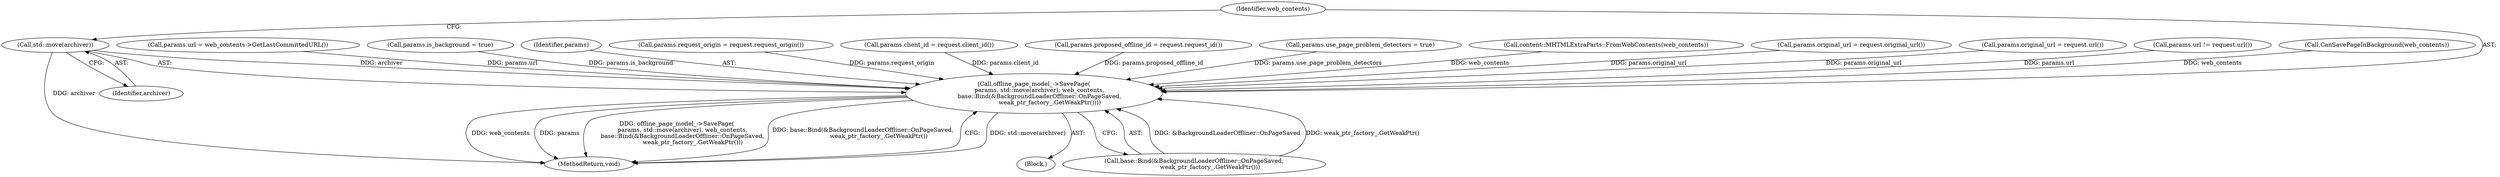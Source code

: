 digraph "0_Chrome_35eb28748d45b87695a69eceffaff73a0be476af_1@API" {
"1000349" [label="(Call,std::move(archiver))"];
"1000347" [label="(Call,offline_page_model_->SavePage(\n      params, std::move(archiver), web_contents,\n      base::Bind(&BackgroundLoaderOffliner::OnPageSaved,\n                 weak_ptr_factory_.GetWeakPtr())))"];
"1000297" [label="(Call,params.url = web_contents->GetLastCommittedURL())"];
"1000312" [label="(Call,params.is_background = true)"];
"1000356" [label="(MethodReturn,void)"];
"1000101" [label="(Block,)"];
"1000347" [label="(Call,offline_page_model_->SavePage(\n      params, std::move(archiver), web_contents,\n      base::Bind(&BackgroundLoaderOffliner::OnPageSaved,\n                 weak_ptr_factory_.GetWeakPtr())))"];
"1000348" [label="(Identifier,params)"];
"1000322" [label="(Call,params.request_origin = request.request_origin())"];
"1000302" [label="(Call,params.client_id = request.client_id())"];
"1000307" [label="(Call,params.proposed_offline_id = request.request_id())"];
"1000317" [label="(Call,params.use_page_problem_detectors = true)"];
"1000281" [label="(Call,content::MHTMLExtraParts::FromWebContents(web_contents))"];
"1000352" [label="(Call,base::Bind(&BackgroundLoaderOffliner::OnPageSaved,\n                 weak_ptr_factory_.GetWeakPtr()))"];
"1000350" [label="(Identifier,archiver)"];
"1000330" [label="(Call,params.original_url = request.original_url())"];
"1000342" [label="(Call,params.original_url = request.url())"];
"1000337" [label="(Call,params.url != request.url())"];
"1000349" [label="(Call,std::move(archiver))"];
"1000156" [label="(Call,CanSavePageInBackground(web_contents))"];
"1000351" [label="(Identifier,web_contents)"];
"1000349" -> "1000347"  [label="AST: "];
"1000349" -> "1000350"  [label="CFG: "];
"1000350" -> "1000349"  [label="AST: "];
"1000351" -> "1000349"  [label="CFG: "];
"1000349" -> "1000356"  [label="DDG: archiver"];
"1000349" -> "1000347"  [label="DDG: archiver"];
"1000347" -> "1000101"  [label="AST: "];
"1000347" -> "1000352"  [label="CFG: "];
"1000348" -> "1000347"  [label="AST: "];
"1000351" -> "1000347"  [label="AST: "];
"1000352" -> "1000347"  [label="AST: "];
"1000356" -> "1000347"  [label="CFG: "];
"1000347" -> "1000356"  [label="DDG: std::move(archiver)"];
"1000347" -> "1000356"  [label="DDG: web_contents"];
"1000347" -> "1000356"  [label="DDG: params"];
"1000347" -> "1000356"  [label="DDG: offline_page_model_->SavePage(\n      params, std::move(archiver), web_contents,\n      base::Bind(&BackgroundLoaderOffliner::OnPageSaved,\n                 weak_ptr_factory_.GetWeakPtr()))"];
"1000347" -> "1000356"  [label="DDG: base::Bind(&BackgroundLoaderOffliner::OnPageSaved,\n                 weak_ptr_factory_.GetWeakPtr())"];
"1000297" -> "1000347"  [label="DDG: params.url"];
"1000330" -> "1000347"  [label="DDG: params.original_url"];
"1000302" -> "1000347"  [label="DDG: params.client_id"];
"1000312" -> "1000347"  [label="DDG: params.is_background"];
"1000337" -> "1000347"  [label="DDG: params.url"];
"1000322" -> "1000347"  [label="DDG: params.request_origin"];
"1000307" -> "1000347"  [label="DDG: params.proposed_offline_id"];
"1000342" -> "1000347"  [label="DDG: params.original_url"];
"1000317" -> "1000347"  [label="DDG: params.use_page_problem_detectors"];
"1000281" -> "1000347"  [label="DDG: web_contents"];
"1000156" -> "1000347"  [label="DDG: web_contents"];
"1000352" -> "1000347"  [label="DDG: &BackgroundLoaderOffliner::OnPageSaved"];
"1000352" -> "1000347"  [label="DDG: weak_ptr_factory_.GetWeakPtr()"];
}
